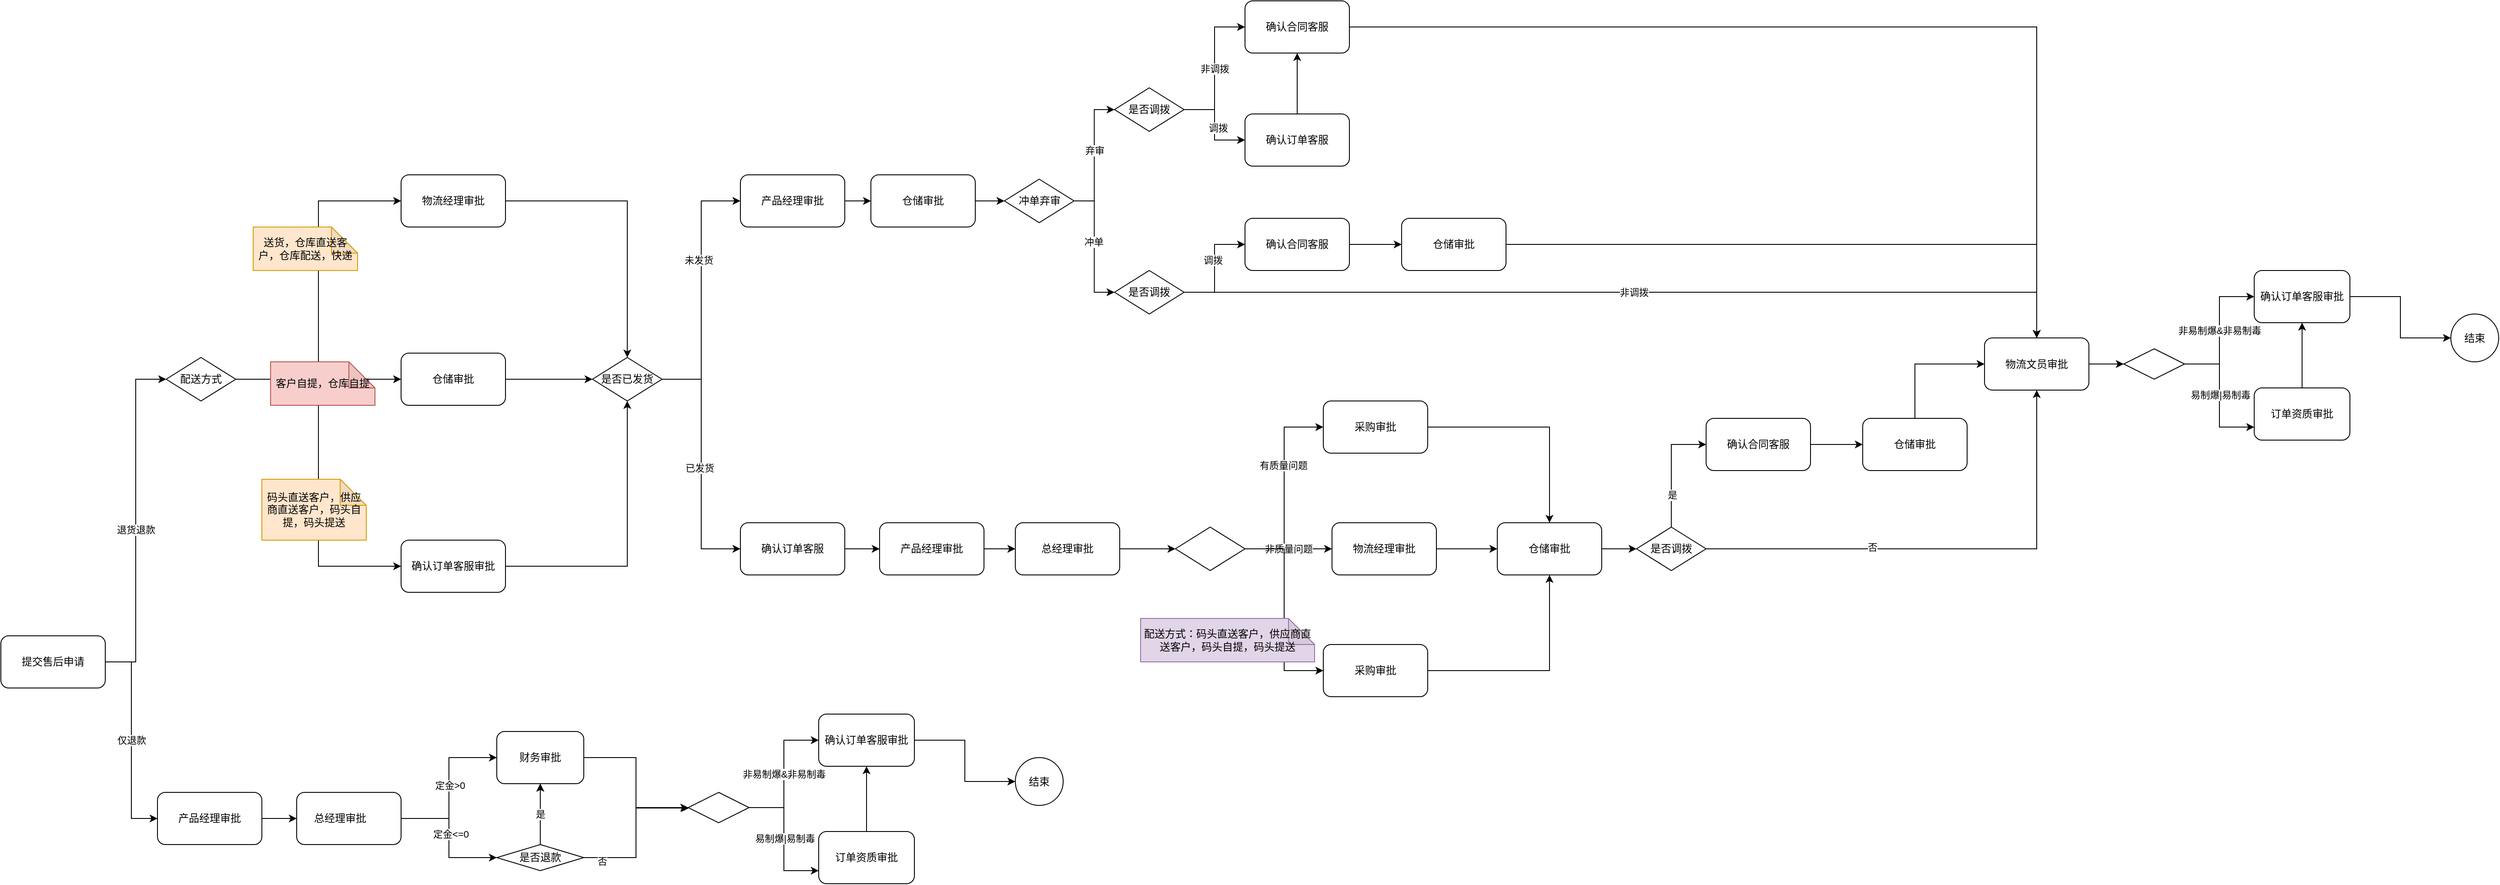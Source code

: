 <mxfile version="24.7.8">
  <diagram name="第 1 页" id="ebsa2EXDCjZcRZb4MNMn">
    <mxGraphModel dx="1434" dy="1933" grid="1" gridSize="10" guides="1" tooltips="1" connect="1" arrows="1" fold="1" page="1" pageScale="1" pageWidth="827" pageHeight="1169" math="0" shadow="0">
      <root>
        <mxCell id="0" />
        <mxCell id="1" parent="0" />
        <mxCell id="9g7Y25iKyqstJvRiSQhe-4" value="仅退款" style="edgeStyle=orthogonalEdgeStyle;rounded=0;orthogonalLoop=1;jettySize=auto;html=1;entryX=0;entryY=0.5;entryDx=0;entryDy=0;" edge="1" parent="1" source="9g7Y25iKyqstJvRiSQhe-1" target="9g7Y25iKyqstJvRiSQhe-2">
          <mxGeometry relative="1" as="geometry" />
        </mxCell>
        <mxCell id="9g7Y25iKyqstJvRiSQhe-31" style="edgeStyle=orthogonalEdgeStyle;rounded=0;orthogonalLoop=1;jettySize=auto;html=1;entryX=0;entryY=0.5;entryDx=0;entryDy=0;" edge="1" parent="1" source="9g7Y25iKyqstJvRiSQhe-1" target="9g7Y25iKyqstJvRiSQhe-30">
          <mxGeometry relative="1" as="geometry" />
        </mxCell>
        <mxCell id="9g7Y25iKyqstJvRiSQhe-32" value="退货退款" style="edgeLabel;html=1;align=center;verticalAlign=middle;resizable=0;points=[];" vertex="1" connectable="0" parent="9g7Y25iKyqstJvRiSQhe-31">
          <mxGeometry x="-0.054" relative="1" as="geometry">
            <mxPoint as="offset" />
          </mxGeometry>
        </mxCell>
        <mxCell id="9g7Y25iKyqstJvRiSQhe-1" value="提交售后申请" style="rounded=1;whiteSpace=wrap;html=1;" vertex="1" parent="1">
          <mxGeometry x="20" y="390" width="120" height="60" as="geometry" />
        </mxCell>
        <mxCell id="9g7Y25iKyqstJvRiSQhe-6" value="" style="edgeStyle=orthogonalEdgeStyle;rounded=0;orthogonalLoop=1;jettySize=auto;html=1;" edge="1" parent="1" source="9g7Y25iKyqstJvRiSQhe-2" target="9g7Y25iKyqstJvRiSQhe-5">
          <mxGeometry relative="1" as="geometry" />
        </mxCell>
        <mxCell id="9g7Y25iKyqstJvRiSQhe-2" value="产品经理审批" style="rounded=1;whiteSpace=wrap;html=1;" vertex="1" parent="1">
          <mxGeometry x="200" y="570" width="120" height="60" as="geometry" />
        </mxCell>
        <mxCell id="9g7Y25iKyqstJvRiSQhe-8" style="edgeStyle=orthogonalEdgeStyle;rounded=0;orthogonalLoop=1;jettySize=auto;html=1;entryX=0;entryY=0.5;entryDx=0;entryDy=0;" edge="1" parent="1" source="9g7Y25iKyqstJvRiSQhe-5" target="9g7Y25iKyqstJvRiSQhe-7">
          <mxGeometry relative="1" as="geometry" />
        </mxCell>
        <mxCell id="9g7Y25iKyqstJvRiSQhe-9" value="定金&amp;gt;0" style="edgeLabel;html=1;align=center;verticalAlign=middle;resizable=0;points=[];" vertex="1" connectable="0" parent="9g7Y25iKyqstJvRiSQhe-8">
          <mxGeometry x="0.033" y="-1" relative="1" as="geometry">
            <mxPoint as="offset" />
          </mxGeometry>
        </mxCell>
        <mxCell id="9g7Y25iKyqstJvRiSQhe-11" style="edgeStyle=orthogonalEdgeStyle;rounded=0;orthogonalLoop=1;jettySize=auto;html=1;entryX=0;entryY=0.5;entryDx=0;entryDy=0;" edge="1" parent="1" source="9g7Y25iKyqstJvRiSQhe-5" target="9g7Y25iKyqstJvRiSQhe-10">
          <mxGeometry relative="1" as="geometry" />
        </mxCell>
        <mxCell id="9g7Y25iKyqstJvRiSQhe-12" value="定金&amp;lt;=0" style="edgeLabel;html=1;align=center;verticalAlign=middle;resizable=0;points=[];" vertex="1" connectable="0" parent="9g7Y25iKyqstJvRiSQhe-11">
          <mxGeometry x="-0.058" y="2" relative="1" as="geometry">
            <mxPoint as="offset" />
          </mxGeometry>
        </mxCell>
        <mxCell id="9g7Y25iKyqstJvRiSQhe-5" value="总经理审批&lt;span style=&quot;white-space: pre;&quot;&gt;&#x9;&lt;/span&gt;" style="rounded=1;whiteSpace=wrap;html=1;" vertex="1" parent="1">
          <mxGeometry x="360" y="570" width="120" height="60" as="geometry" />
        </mxCell>
        <mxCell id="9g7Y25iKyqstJvRiSQhe-18" style="edgeStyle=orthogonalEdgeStyle;rounded=0;orthogonalLoop=1;jettySize=auto;html=1;" edge="1" parent="1" source="9g7Y25iKyqstJvRiSQhe-7" target="9g7Y25iKyqstJvRiSQhe-17">
          <mxGeometry relative="1" as="geometry">
            <Array as="points">
              <mxPoint x="750" y="530" />
              <mxPoint x="750" y="588" />
            </Array>
          </mxGeometry>
        </mxCell>
        <mxCell id="9g7Y25iKyqstJvRiSQhe-7" value="财务审批" style="rounded=1;whiteSpace=wrap;html=1;" vertex="1" parent="1">
          <mxGeometry x="590" y="500" width="100" height="60" as="geometry" />
        </mxCell>
        <mxCell id="9g7Y25iKyqstJvRiSQhe-13" style="edgeStyle=orthogonalEdgeStyle;rounded=0;orthogonalLoop=1;jettySize=auto;html=1;" edge="1" parent="1" source="9g7Y25iKyqstJvRiSQhe-10" target="9g7Y25iKyqstJvRiSQhe-7">
          <mxGeometry relative="1" as="geometry" />
        </mxCell>
        <mxCell id="9g7Y25iKyqstJvRiSQhe-15" value="" style="edgeStyle=orthogonalEdgeStyle;rounded=0;orthogonalLoop=1;jettySize=auto;html=1;" edge="1" parent="1" source="9g7Y25iKyqstJvRiSQhe-10" target="9g7Y25iKyqstJvRiSQhe-7">
          <mxGeometry relative="1" as="geometry" />
        </mxCell>
        <mxCell id="9g7Y25iKyqstJvRiSQhe-16" value="是" style="edgeLabel;html=1;align=center;verticalAlign=middle;resizable=0;points=[];" vertex="1" connectable="0" parent="9g7Y25iKyqstJvRiSQhe-15">
          <mxGeometry relative="1" as="geometry">
            <mxPoint as="offset" />
          </mxGeometry>
        </mxCell>
        <mxCell id="9g7Y25iKyqstJvRiSQhe-19" style="edgeStyle=orthogonalEdgeStyle;rounded=0;orthogonalLoop=1;jettySize=auto;html=1;entryX=0;entryY=0.5;entryDx=0;entryDy=0;" edge="1" parent="1" source="9g7Y25iKyqstJvRiSQhe-10" target="9g7Y25iKyqstJvRiSQhe-17">
          <mxGeometry relative="1" as="geometry" />
        </mxCell>
        <mxCell id="9g7Y25iKyqstJvRiSQhe-20" value="否" style="edgeLabel;html=1;align=center;verticalAlign=middle;resizable=0;points=[];" vertex="1" connectable="0" parent="9g7Y25iKyqstJvRiSQhe-19">
          <mxGeometry x="-0.764" y="-4" relative="1" as="geometry">
            <mxPoint as="offset" />
          </mxGeometry>
        </mxCell>
        <mxCell id="9g7Y25iKyqstJvRiSQhe-10" value="是否退款" style="rhombus;whiteSpace=wrap;html=1;" vertex="1" parent="1">
          <mxGeometry x="590" y="630" width="100" height="30" as="geometry" />
        </mxCell>
        <mxCell id="9g7Y25iKyqstJvRiSQhe-23" style="edgeStyle=orthogonalEdgeStyle;rounded=0;orthogonalLoop=1;jettySize=auto;html=1;entryX=0;entryY=0.5;entryDx=0;entryDy=0;" edge="1" parent="1" source="9g7Y25iKyqstJvRiSQhe-17" target="9g7Y25iKyqstJvRiSQhe-21">
          <mxGeometry relative="1" as="geometry" />
        </mxCell>
        <mxCell id="9g7Y25iKyqstJvRiSQhe-24" value="非易制爆&amp;amp;非易制毒" style="edgeLabel;html=1;align=center;verticalAlign=middle;resizable=0;points=[];" vertex="1" connectable="0" parent="9g7Y25iKyqstJvRiSQhe-23">
          <mxGeometry x="0.014" relative="1" as="geometry">
            <mxPoint y="1" as="offset" />
          </mxGeometry>
        </mxCell>
        <mxCell id="9g7Y25iKyqstJvRiSQhe-25" style="edgeStyle=orthogonalEdgeStyle;rounded=0;orthogonalLoop=1;jettySize=auto;html=1;entryX=0;entryY=0.75;entryDx=0;entryDy=0;" edge="1" parent="1" source="9g7Y25iKyqstJvRiSQhe-17" target="9g7Y25iKyqstJvRiSQhe-22">
          <mxGeometry relative="1" as="geometry" />
        </mxCell>
        <mxCell id="9g7Y25iKyqstJvRiSQhe-26" value="易制爆|易制毒" style="edgeLabel;html=1;align=center;verticalAlign=middle;resizable=0;points=[];" vertex="1" connectable="0" parent="9g7Y25iKyqstJvRiSQhe-25">
          <mxGeometry x="-0.01" y="1" relative="1" as="geometry">
            <mxPoint as="offset" />
          </mxGeometry>
        </mxCell>
        <mxCell id="9g7Y25iKyqstJvRiSQhe-17" value="" style="rhombus;whiteSpace=wrap;html=1;" vertex="1" parent="1">
          <mxGeometry x="810" y="570" width="70" height="35" as="geometry" />
        </mxCell>
        <mxCell id="9g7Y25iKyqstJvRiSQhe-29" value="" style="edgeStyle=orthogonalEdgeStyle;rounded=0;orthogonalLoop=1;jettySize=auto;html=1;" edge="1" parent="1" source="9g7Y25iKyqstJvRiSQhe-21" target="9g7Y25iKyqstJvRiSQhe-28">
          <mxGeometry relative="1" as="geometry" />
        </mxCell>
        <mxCell id="9g7Y25iKyqstJvRiSQhe-21" value="确认订单客服审批" style="rounded=1;whiteSpace=wrap;html=1;" vertex="1" parent="1">
          <mxGeometry x="960" y="480" width="110" height="60" as="geometry" />
        </mxCell>
        <mxCell id="9g7Y25iKyqstJvRiSQhe-27" value="" style="edgeStyle=orthogonalEdgeStyle;rounded=0;orthogonalLoop=1;jettySize=auto;html=1;" edge="1" parent="1" source="9g7Y25iKyqstJvRiSQhe-22" target="9g7Y25iKyqstJvRiSQhe-21">
          <mxGeometry relative="1" as="geometry" />
        </mxCell>
        <mxCell id="9g7Y25iKyqstJvRiSQhe-22" value="订单资质审批" style="rounded=1;whiteSpace=wrap;html=1;" vertex="1" parent="1">
          <mxGeometry x="960" y="615" width="110" height="60" as="geometry" />
        </mxCell>
        <mxCell id="9g7Y25iKyqstJvRiSQhe-28" value="结束" style="ellipse;whiteSpace=wrap;html=1;aspect=fixed;" vertex="1" parent="1">
          <mxGeometry x="1186" y="530" width="55" height="55" as="geometry" />
        </mxCell>
        <mxCell id="9g7Y25iKyqstJvRiSQhe-37" style="edgeStyle=orthogonalEdgeStyle;rounded=0;orthogonalLoop=1;jettySize=auto;html=1;" edge="1" parent="1" source="9g7Y25iKyqstJvRiSQhe-30" target="9g7Y25iKyqstJvRiSQhe-34">
          <mxGeometry relative="1" as="geometry" />
        </mxCell>
        <mxCell id="9g7Y25iKyqstJvRiSQhe-38" style="edgeStyle=orthogonalEdgeStyle;rounded=0;orthogonalLoop=1;jettySize=auto;html=1;entryX=0;entryY=0.5;entryDx=0;entryDy=0;" edge="1" parent="1" source="9g7Y25iKyqstJvRiSQhe-30" target="9g7Y25iKyqstJvRiSQhe-35">
          <mxGeometry relative="1" as="geometry" />
        </mxCell>
        <mxCell id="9g7Y25iKyqstJvRiSQhe-39" style="edgeStyle=orthogonalEdgeStyle;rounded=0;orthogonalLoop=1;jettySize=auto;html=1;entryX=0;entryY=0.5;entryDx=0;entryDy=0;" edge="1" parent="1" source="9g7Y25iKyqstJvRiSQhe-30" target="9g7Y25iKyqstJvRiSQhe-33">
          <mxGeometry relative="1" as="geometry" />
        </mxCell>
        <mxCell id="9g7Y25iKyqstJvRiSQhe-30" value="配送方式" style="rhombus;whiteSpace=wrap;html=1;" vertex="1" parent="1">
          <mxGeometry x="210" y="70" width="80" height="50" as="geometry" />
        </mxCell>
        <mxCell id="9g7Y25iKyqstJvRiSQhe-47" style="edgeStyle=orthogonalEdgeStyle;rounded=0;orthogonalLoop=1;jettySize=auto;html=1;" edge="1" parent="1" source="9g7Y25iKyqstJvRiSQhe-33" target="9g7Y25iKyqstJvRiSQhe-44">
          <mxGeometry relative="1" as="geometry" />
        </mxCell>
        <mxCell id="9g7Y25iKyqstJvRiSQhe-33" value="物流经理审批" style="rounded=1;whiteSpace=wrap;html=1;" vertex="1" parent="1">
          <mxGeometry x="480" y="-140" width="120" height="60" as="geometry" />
        </mxCell>
        <mxCell id="9g7Y25iKyqstJvRiSQhe-45" style="edgeStyle=orthogonalEdgeStyle;rounded=0;orthogonalLoop=1;jettySize=auto;html=1;" edge="1" parent="1" source="9g7Y25iKyqstJvRiSQhe-34" target="9g7Y25iKyqstJvRiSQhe-44">
          <mxGeometry relative="1" as="geometry" />
        </mxCell>
        <mxCell id="9g7Y25iKyqstJvRiSQhe-34" value="仓储审批" style="rounded=1;whiteSpace=wrap;html=1;" vertex="1" parent="1">
          <mxGeometry x="480" y="65" width="120" height="60" as="geometry" />
        </mxCell>
        <mxCell id="9g7Y25iKyqstJvRiSQhe-46" style="edgeStyle=orthogonalEdgeStyle;rounded=0;orthogonalLoop=1;jettySize=auto;html=1;" edge="1" parent="1" source="9g7Y25iKyqstJvRiSQhe-35" target="9g7Y25iKyqstJvRiSQhe-44">
          <mxGeometry relative="1" as="geometry" />
        </mxCell>
        <mxCell id="9g7Y25iKyqstJvRiSQhe-35" value="确认订单客服审批" style="rounded=1;whiteSpace=wrap;html=1;" vertex="1" parent="1">
          <mxGeometry x="480" y="280" width="120" height="60" as="geometry" />
        </mxCell>
        <mxCell id="9g7Y25iKyqstJvRiSQhe-40" value="送货，仓库直送客户，仓库配送，快递" style="shape=note;whiteSpace=wrap;html=1;backgroundOutline=1;darkOpacity=0.05;fillColor=#ffe6cc;strokeColor=#d79b00;" vertex="1" parent="1">
          <mxGeometry x="310" y="-80" width="120" height="50" as="geometry" />
        </mxCell>
        <mxCell id="9g7Y25iKyqstJvRiSQhe-41" value="客户自提，仓库自提" style="shape=note;whiteSpace=wrap;html=1;backgroundOutline=1;darkOpacity=0.05;fillColor=#f8cecc;strokeColor=#b85450;" vertex="1" parent="1">
          <mxGeometry x="330" y="75" width="120" height="50" as="geometry" />
        </mxCell>
        <mxCell id="9g7Y25iKyqstJvRiSQhe-43" value="码头直送客户，供应商直送客户，码头自提，码头提送" style="shape=note;whiteSpace=wrap;html=1;backgroundOutline=1;darkOpacity=0.05;fillColor=#ffe6cc;strokeColor=#d79b00;" vertex="1" parent="1">
          <mxGeometry x="320" y="210" width="120" height="70" as="geometry" />
        </mxCell>
        <mxCell id="9g7Y25iKyqstJvRiSQhe-49" style="edgeStyle=orthogonalEdgeStyle;rounded=0;orthogonalLoop=1;jettySize=auto;html=1;entryX=0;entryY=0.5;entryDx=0;entryDy=0;" edge="1" parent="1" source="9g7Y25iKyqstJvRiSQhe-44" target="9g7Y25iKyqstJvRiSQhe-48">
          <mxGeometry relative="1" as="geometry" />
        </mxCell>
        <mxCell id="9g7Y25iKyqstJvRiSQhe-50" value="未发货" style="edgeLabel;html=1;align=center;verticalAlign=middle;resizable=0;points=[];" vertex="1" connectable="0" parent="9g7Y25iKyqstJvRiSQhe-49">
          <mxGeometry x="0.234" y="3" relative="1" as="geometry">
            <mxPoint as="offset" />
          </mxGeometry>
        </mxCell>
        <mxCell id="9g7Y25iKyqstJvRiSQhe-90" style="edgeStyle=orthogonalEdgeStyle;rounded=0;orthogonalLoop=1;jettySize=auto;html=1;entryX=0;entryY=0.5;entryDx=0;entryDy=0;" edge="1" parent="1" source="9g7Y25iKyqstJvRiSQhe-44" target="9g7Y25iKyqstJvRiSQhe-89">
          <mxGeometry relative="1" as="geometry" />
        </mxCell>
        <mxCell id="9g7Y25iKyqstJvRiSQhe-91" value="已发货" style="edgeLabel;html=1;align=center;verticalAlign=middle;resizable=0;points=[];" vertex="1" connectable="0" parent="9g7Y25iKyqstJvRiSQhe-90">
          <mxGeometry x="0.032" y="-2" relative="1" as="geometry">
            <mxPoint as="offset" />
          </mxGeometry>
        </mxCell>
        <mxCell id="9g7Y25iKyqstJvRiSQhe-44" value="是否已发货" style="rhombus;whiteSpace=wrap;html=1;" vertex="1" parent="1">
          <mxGeometry x="700" y="70" width="80" height="50" as="geometry" />
        </mxCell>
        <mxCell id="9g7Y25iKyqstJvRiSQhe-52" value="" style="edgeStyle=orthogonalEdgeStyle;rounded=0;orthogonalLoop=1;jettySize=auto;html=1;" edge="1" parent="1" source="9g7Y25iKyqstJvRiSQhe-48" target="9g7Y25iKyqstJvRiSQhe-51">
          <mxGeometry relative="1" as="geometry" />
        </mxCell>
        <mxCell id="9g7Y25iKyqstJvRiSQhe-48" value="产品经理审批" style="rounded=1;whiteSpace=wrap;html=1;" vertex="1" parent="1">
          <mxGeometry x="870" y="-140" width="120" height="60" as="geometry" />
        </mxCell>
        <mxCell id="9g7Y25iKyqstJvRiSQhe-54" value="" style="edgeStyle=orthogonalEdgeStyle;rounded=0;orthogonalLoop=1;jettySize=auto;html=1;" edge="1" parent="1" source="9g7Y25iKyqstJvRiSQhe-51" target="9g7Y25iKyqstJvRiSQhe-53">
          <mxGeometry relative="1" as="geometry" />
        </mxCell>
        <mxCell id="9g7Y25iKyqstJvRiSQhe-51" value="仓储审批" style="rounded=1;whiteSpace=wrap;html=1;" vertex="1" parent="1">
          <mxGeometry x="1020" y="-140" width="120" height="60" as="geometry" />
        </mxCell>
        <mxCell id="9g7Y25iKyqstJvRiSQhe-59" style="edgeStyle=orthogonalEdgeStyle;rounded=0;orthogonalLoop=1;jettySize=auto;html=1;entryX=0;entryY=0.5;entryDx=0;entryDy=0;" edge="1" parent="1" source="9g7Y25iKyqstJvRiSQhe-53" target="9g7Y25iKyqstJvRiSQhe-56">
          <mxGeometry relative="1" as="geometry" />
        </mxCell>
        <mxCell id="9g7Y25iKyqstJvRiSQhe-60" value="弃审" style="edgeLabel;html=1;align=center;verticalAlign=middle;resizable=0;points=[];" vertex="1" connectable="0" parent="9g7Y25iKyqstJvRiSQhe-59">
          <mxGeometry x="0.082" relative="1" as="geometry">
            <mxPoint as="offset" />
          </mxGeometry>
        </mxCell>
        <mxCell id="9g7Y25iKyqstJvRiSQhe-61" style="edgeStyle=orthogonalEdgeStyle;rounded=0;orthogonalLoop=1;jettySize=auto;html=1;entryX=0;entryY=0.5;entryDx=0;entryDy=0;" edge="1" parent="1" source="9g7Y25iKyqstJvRiSQhe-53" target="9g7Y25iKyqstJvRiSQhe-57">
          <mxGeometry relative="1" as="geometry" />
        </mxCell>
        <mxCell id="9g7Y25iKyqstJvRiSQhe-62" value="冲单" style="edgeLabel;html=1;align=center;verticalAlign=middle;resizable=0;points=[];" vertex="1" connectable="0" parent="9g7Y25iKyqstJvRiSQhe-61">
          <mxGeometry x="-0.082" y="-1" relative="1" as="geometry">
            <mxPoint as="offset" />
          </mxGeometry>
        </mxCell>
        <mxCell id="9g7Y25iKyqstJvRiSQhe-53" value="冲单弃审" style="rhombus;whiteSpace=wrap;html=1;" vertex="1" parent="1">
          <mxGeometry x="1173.5" y="-135" width="80" height="50" as="geometry" />
        </mxCell>
        <mxCell id="9g7Y25iKyqstJvRiSQhe-64" value="非调拨" style="edgeStyle=orthogonalEdgeStyle;rounded=0;orthogonalLoop=1;jettySize=auto;html=1;entryX=0;entryY=0.5;entryDx=0;entryDy=0;" edge="1" parent="1" source="9g7Y25iKyqstJvRiSQhe-56" target="9g7Y25iKyqstJvRiSQhe-63">
          <mxGeometry relative="1" as="geometry" />
        </mxCell>
        <mxCell id="9g7Y25iKyqstJvRiSQhe-66" style="edgeStyle=orthogonalEdgeStyle;rounded=0;orthogonalLoop=1;jettySize=auto;html=1;entryX=0;entryY=0.5;entryDx=0;entryDy=0;" edge="1" parent="1" source="9g7Y25iKyqstJvRiSQhe-56" target="9g7Y25iKyqstJvRiSQhe-65">
          <mxGeometry relative="1" as="geometry" />
        </mxCell>
        <mxCell id="9g7Y25iKyqstJvRiSQhe-67" value="调拨" style="edgeLabel;html=1;align=center;verticalAlign=middle;resizable=0;points=[];" vertex="1" connectable="0" parent="9g7Y25iKyqstJvRiSQhe-66">
          <mxGeometry x="0.067" y="4" relative="1" as="geometry">
            <mxPoint as="offset" />
          </mxGeometry>
        </mxCell>
        <mxCell id="9g7Y25iKyqstJvRiSQhe-56" value="是否调拨" style="rhombus;whiteSpace=wrap;html=1;" vertex="1" parent="1">
          <mxGeometry x="1300" y="-240" width="80" height="50" as="geometry" />
        </mxCell>
        <mxCell id="9g7Y25iKyqstJvRiSQhe-71" style="edgeStyle=orthogonalEdgeStyle;rounded=0;orthogonalLoop=1;jettySize=auto;html=1;entryX=0;entryY=0.5;entryDx=0;entryDy=0;" edge="1" parent="1" source="9g7Y25iKyqstJvRiSQhe-57" target="9g7Y25iKyqstJvRiSQhe-69">
          <mxGeometry relative="1" as="geometry" />
        </mxCell>
        <mxCell id="9g7Y25iKyqstJvRiSQhe-72" value="调拨" style="edgeLabel;html=1;align=center;verticalAlign=middle;resizable=0;points=[];" vertex="1" connectable="0" parent="9g7Y25iKyqstJvRiSQhe-71">
          <mxGeometry x="0.152" y="2" relative="1" as="geometry">
            <mxPoint as="offset" />
          </mxGeometry>
        </mxCell>
        <mxCell id="9g7Y25iKyqstJvRiSQhe-77" value="非调拨" style="edgeStyle=orthogonalEdgeStyle;rounded=0;orthogonalLoop=1;jettySize=auto;html=1;" edge="1" parent="1" source="9g7Y25iKyqstJvRiSQhe-57" target="9g7Y25iKyqstJvRiSQhe-74">
          <mxGeometry relative="1" as="geometry" />
        </mxCell>
        <mxCell id="9g7Y25iKyqstJvRiSQhe-57" value="是否调拨" style="rhombus;whiteSpace=wrap;html=1;" vertex="1" parent="1">
          <mxGeometry x="1300" y="-30" width="80" height="50" as="geometry" />
        </mxCell>
        <mxCell id="9g7Y25iKyqstJvRiSQhe-75" style="edgeStyle=orthogonalEdgeStyle;rounded=0;orthogonalLoop=1;jettySize=auto;html=1;entryX=0.5;entryY=0;entryDx=0;entryDy=0;" edge="1" parent="1" source="9g7Y25iKyqstJvRiSQhe-63" target="9g7Y25iKyqstJvRiSQhe-74">
          <mxGeometry relative="1" as="geometry" />
        </mxCell>
        <mxCell id="9g7Y25iKyqstJvRiSQhe-63" value="确认合同客服" style="rounded=1;whiteSpace=wrap;html=1;" vertex="1" parent="1">
          <mxGeometry x="1450" y="-340" width="120" height="60" as="geometry" />
        </mxCell>
        <mxCell id="9g7Y25iKyqstJvRiSQhe-68" value="" style="edgeStyle=orthogonalEdgeStyle;rounded=0;orthogonalLoop=1;jettySize=auto;html=1;" edge="1" parent="1" source="9g7Y25iKyqstJvRiSQhe-65" target="9g7Y25iKyqstJvRiSQhe-63">
          <mxGeometry relative="1" as="geometry" />
        </mxCell>
        <mxCell id="9g7Y25iKyqstJvRiSQhe-65" value="确认订单客服" style="rounded=1;whiteSpace=wrap;html=1;" vertex="1" parent="1">
          <mxGeometry x="1450" y="-210" width="120" height="60" as="geometry" />
        </mxCell>
        <mxCell id="9g7Y25iKyqstJvRiSQhe-73" value="" style="edgeStyle=orthogonalEdgeStyle;rounded=0;orthogonalLoop=1;jettySize=auto;html=1;" edge="1" parent="1" source="9g7Y25iKyqstJvRiSQhe-69" target="9g7Y25iKyqstJvRiSQhe-70">
          <mxGeometry relative="1" as="geometry" />
        </mxCell>
        <mxCell id="9g7Y25iKyqstJvRiSQhe-69" value="确认合同客服" style="rounded=1;whiteSpace=wrap;html=1;" vertex="1" parent="1">
          <mxGeometry x="1450" y="-90" width="120" height="60" as="geometry" />
        </mxCell>
        <mxCell id="9g7Y25iKyqstJvRiSQhe-99" style="edgeStyle=orthogonalEdgeStyle;rounded=0;orthogonalLoop=1;jettySize=auto;html=1;entryX=0.5;entryY=0;entryDx=0;entryDy=0;" edge="1" parent="1" source="9g7Y25iKyqstJvRiSQhe-70" target="9g7Y25iKyqstJvRiSQhe-74">
          <mxGeometry relative="1" as="geometry" />
        </mxCell>
        <mxCell id="9g7Y25iKyqstJvRiSQhe-70" value="仓储审批" style="rounded=1;whiteSpace=wrap;html=1;" vertex="1" parent="1">
          <mxGeometry x="1630" y="-90" width="120" height="60" as="geometry" />
        </mxCell>
        <mxCell id="9g7Y25iKyqstJvRiSQhe-88" value="" style="edgeStyle=orthogonalEdgeStyle;rounded=0;orthogonalLoop=1;jettySize=auto;html=1;" edge="1" parent="1" source="9g7Y25iKyqstJvRiSQhe-74" target="9g7Y25iKyqstJvRiSQhe-82">
          <mxGeometry relative="1" as="geometry" />
        </mxCell>
        <mxCell id="9g7Y25iKyqstJvRiSQhe-74" value="物流文员审批" style="rounded=1;whiteSpace=wrap;html=1;" vertex="1" parent="1">
          <mxGeometry x="2300" y="47.5" width="120" height="60" as="geometry" />
        </mxCell>
        <mxCell id="9g7Y25iKyqstJvRiSQhe-78" style="edgeStyle=orthogonalEdgeStyle;rounded=0;orthogonalLoop=1;jettySize=auto;html=1;entryX=0;entryY=0.5;entryDx=0;entryDy=0;" edge="1" parent="1" source="9g7Y25iKyqstJvRiSQhe-82" target="9g7Y25iKyqstJvRiSQhe-84">
          <mxGeometry relative="1" as="geometry" />
        </mxCell>
        <mxCell id="9g7Y25iKyqstJvRiSQhe-79" value="非易制爆&amp;amp;非易制毒" style="edgeLabel;html=1;align=center;verticalAlign=middle;resizable=0;points=[];" vertex="1" connectable="0" parent="9g7Y25iKyqstJvRiSQhe-78">
          <mxGeometry x="0.014" relative="1" as="geometry">
            <mxPoint y="1" as="offset" />
          </mxGeometry>
        </mxCell>
        <mxCell id="9g7Y25iKyqstJvRiSQhe-80" style="edgeStyle=orthogonalEdgeStyle;rounded=0;orthogonalLoop=1;jettySize=auto;html=1;entryX=0;entryY=0.75;entryDx=0;entryDy=0;" edge="1" parent="1" source="9g7Y25iKyqstJvRiSQhe-82" target="9g7Y25iKyqstJvRiSQhe-86">
          <mxGeometry relative="1" as="geometry" />
        </mxCell>
        <mxCell id="9g7Y25iKyqstJvRiSQhe-81" value="易制爆|易制毒" style="edgeLabel;html=1;align=center;verticalAlign=middle;resizable=0;points=[];" vertex="1" connectable="0" parent="9g7Y25iKyqstJvRiSQhe-80">
          <mxGeometry x="-0.01" y="1" relative="1" as="geometry">
            <mxPoint as="offset" />
          </mxGeometry>
        </mxCell>
        <mxCell id="9g7Y25iKyqstJvRiSQhe-82" value="" style="rhombus;whiteSpace=wrap;html=1;" vertex="1" parent="1">
          <mxGeometry x="2460" y="60" width="70" height="35" as="geometry" />
        </mxCell>
        <mxCell id="9g7Y25iKyqstJvRiSQhe-83" value="" style="edgeStyle=orthogonalEdgeStyle;rounded=0;orthogonalLoop=1;jettySize=auto;html=1;" edge="1" parent="1" source="9g7Y25iKyqstJvRiSQhe-84" target="9g7Y25iKyqstJvRiSQhe-87">
          <mxGeometry relative="1" as="geometry" />
        </mxCell>
        <mxCell id="9g7Y25iKyqstJvRiSQhe-84" value="确认订单客服审批" style="rounded=1;whiteSpace=wrap;html=1;" vertex="1" parent="1">
          <mxGeometry x="2610" y="-30" width="110" height="60" as="geometry" />
        </mxCell>
        <mxCell id="9g7Y25iKyqstJvRiSQhe-85" value="" style="edgeStyle=orthogonalEdgeStyle;rounded=0;orthogonalLoop=1;jettySize=auto;html=1;" edge="1" parent="1" source="9g7Y25iKyqstJvRiSQhe-86" target="9g7Y25iKyqstJvRiSQhe-84">
          <mxGeometry relative="1" as="geometry" />
        </mxCell>
        <mxCell id="9g7Y25iKyqstJvRiSQhe-86" value="订单资质审批" style="rounded=1;whiteSpace=wrap;html=1;" vertex="1" parent="1">
          <mxGeometry x="2610" y="105" width="110" height="60" as="geometry" />
        </mxCell>
        <mxCell id="9g7Y25iKyqstJvRiSQhe-87" value="结束" style="ellipse;whiteSpace=wrap;html=1;aspect=fixed;" vertex="1" parent="1">
          <mxGeometry x="2836" y="20" width="55" height="55" as="geometry" />
        </mxCell>
        <mxCell id="9g7Y25iKyqstJvRiSQhe-94" value="" style="edgeStyle=orthogonalEdgeStyle;rounded=0;orthogonalLoop=1;jettySize=auto;html=1;" edge="1" parent="1" source="9g7Y25iKyqstJvRiSQhe-89" target="9g7Y25iKyqstJvRiSQhe-92">
          <mxGeometry relative="1" as="geometry" />
        </mxCell>
        <mxCell id="9g7Y25iKyqstJvRiSQhe-89" value="确认订单客服" style="rounded=1;whiteSpace=wrap;html=1;" vertex="1" parent="1">
          <mxGeometry x="870" y="260" width="120" height="60" as="geometry" />
        </mxCell>
        <mxCell id="9g7Y25iKyqstJvRiSQhe-95" value="" style="edgeStyle=orthogonalEdgeStyle;rounded=0;orthogonalLoop=1;jettySize=auto;html=1;" edge="1" parent="1" source="9g7Y25iKyqstJvRiSQhe-92" target="9g7Y25iKyqstJvRiSQhe-93">
          <mxGeometry relative="1" as="geometry" />
        </mxCell>
        <mxCell id="9g7Y25iKyqstJvRiSQhe-92" value="产品经理审批" style="rounded=1;whiteSpace=wrap;html=1;" vertex="1" parent="1">
          <mxGeometry x="1030" y="260" width="120" height="60" as="geometry" />
        </mxCell>
        <mxCell id="9g7Y25iKyqstJvRiSQhe-100" value="" style="edgeStyle=orthogonalEdgeStyle;rounded=0;orthogonalLoop=1;jettySize=auto;html=1;" edge="1" parent="1" source="9g7Y25iKyqstJvRiSQhe-93" target="9g7Y25iKyqstJvRiSQhe-98">
          <mxGeometry relative="1" as="geometry" />
        </mxCell>
        <mxCell id="9g7Y25iKyqstJvRiSQhe-93" value="总经理审批" style="rounded=1;whiteSpace=wrap;html=1;" vertex="1" parent="1">
          <mxGeometry x="1186" y="260" width="120" height="60" as="geometry" />
        </mxCell>
        <mxCell id="9g7Y25iKyqstJvRiSQhe-112" style="edgeStyle=orthogonalEdgeStyle;rounded=0;orthogonalLoop=1;jettySize=auto;html=1;entryX=0.5;entryY=0;entryDx=0;entryDy=0;" edge="1" parent="1" source="9g7Y25iKyqstJvRiSQhe-96" target="9g7Y25iKyqstJvRiSQhe-111">
          <mxGeometry relative="1" as="geometry" />
        </mxCell>
        <mxCell id="9g7Y25iKyqstJvRiSQhe-96" value="采购审批" style="rounded=1;whiteSpace=wrap;html=1;" vertex="1" parent="1">
          <mxGeometry x="1540" y="120" width="120" height="60" as="geometry" />
        </mxCell>
        <mxCell id="9g7Y25iKyqstJvRiSQhe-101" style="edgeStyle=orthogonalEdgeStyle;rounded=0;orthogonalLoop=1;jettySize=auto;html=1;entryX=0;entryY=0.5;entryDx=0;entryDy=0;" edge="1" parent="1" source="9g7Y25iKyqstJvRiSQhe-98" target="9g7Y25iKyqstJvRiSQhe-96">
          <mxGeometry relative="1" as="geometry" />
        </mxCell>
        <mxCell id="9g7Y25iKyqstJvRiSQhe-104" value="有质量问题" style="edgeLabel;html=1;align=center;verticalAlign=middle;resizable=0;points=[];" vertex="1" connectable="0" parent="9g7Y25iKyqstJvRiSQhe-101">
          <mxGeometry x="0.226" y="1" relative="1" as="geometry">
            <mxPoint as="offset" />
          </mxGeometry>
        </mxCell>
        <mxCell id="9g7Y25iKyqstJvRiSQhe-107" style="edgeStyle=orthogonalEdgeStyle;rounded=0;orthogonalLoop=1;jettySize=auto;html=1;entryX=0;entryY=0.5;entryDx=0;entryDy=0;" edge="1" parent="1" source="9g7Y25iKyqstJvRiSQhe-98" target="9g7Y25iKyqstJvRiSQhe-102">
          <mxGeometry relative="1" as="geometry" />
        </mxCell>
        <mxCell id="9g7Y25iKyqstJvRiSQhe-108" value="非质量问题" style="edgeLabel;html=1;align=center;verticalAlign=middle;resizable=0;points=[];" vertex="1" connectable="0" parent="9g7Y25iKyqstJvRiSQhe-107">
          <mxGeometry x="0.538" y="3" relative="1" as="geometry">
            <mxPoint x="-27" y="3" as="offset" />
          </mxGeometry>
        </mxCell>
        <mxCell id="9g7Y25iKyqstJvRiSQhe-109" style="edgeStyle=orthogonalEdgeStyle;rounded=0;orthogonalLoop=1;jettySize=auto;html=1;entryX=0;entryY=0.5;entryDx=0;entryDy=0;" edge="1" parent="1" source="9g7Y25iKyqstJvRiSQhe-98" target="9g7Y25iKyqstJvRiSQhe-103">
          <mxGeometry relative="1" as="geometry" />
        </mxCell>
        <mxCell id="9g7Y25iKyqstJvRiSQhe-98" value="" style="rhombus;whiteSpace=wrap;html=1;" vertex="1" parent="1">
          <mxGeometry x="1370" y="265" width="80" height="50" as="geometry" />
        </mxCell>
        <mxCell id="9g7Y25iKyqstJvRiSQhe-114" value="" style="edgeStyle=orthogonalEdgeStyle;rounded=0;orthogonalLoop=1;jettySize=auto;html=1;" edge="1" parent="1" source="9g7Y25iKyqstJvRiSQhe-102" target="9g7Y25iKyqstJvRiSQhe-111">
          <mxGeometry relative="1" as="geometry" />
        </mxCell>
        <mxCell id="9g7Y25iKyqstJvRiSQhe-102" value="物流经理审批" style="rounded=1;whiteSpace=wrap;html=1;" vertex="1" parent="1">
          <mxGeometry x="1550" y="260" width="120" height="60" as="geometry" />
        </mxCell>
        <mxCell id="9g7Y25iKyqstJvRiSQhe-115" style="edgeStyle=orthogonalEdgeStyle;rounded=0;orthogonalLoop=1;jettySize=auto;html=1;" edge="1" parent="1" source="9g7Y25iKyqstJvRiSQhe-103" target="9g7Y25iKyqstJvRiSQhe-111">
          <mxGeometry relative="1" as="geometry" />
        </mxCell>
        <mxCell id="9g7Y25iKyqstJvRiSQhe-103" value="采购审批" style="rounded=1;whiteSpace=wrap;html=1;" vertex="1" parent="1">
          <mxGeometry x="1540" y="400" width="120" height="60" as="geometry" />
        </mxCell>
        <mxCell id="9g7Y25iKyqstJvRiSQhe-110" value="配送方式：码头直送客户，供应商直送客户，码头自提，码头提送" style="shape=note;whiteSpace=wrap;html=1;backgroundOutline=1;darkOpacity=0.05;fillColor=#e1d5e7;strokeColor=#9673a6;" vertex="1" parent="1">
          <mxGeometry x="1330" y="370" width="200" height="50" as="geometry" />
        </mxCell>
        <mxCell id="9g7Y25iKyqstJvRiSQhe-117" value="" style="edgeStyle=orthogonalEdgeStyle;rounded=0;orthogonalLoop=1;jettySize=auto;html=1;" edge="1" parent="1" source="9g7Y25iKyqstJvRiSQhe-111" target="9g7Y25iKyqstJvRiSQhe-116">
          <mxGeometry relative="1" as="geometry" />
        </mxCell>
        <mxCell id="9g7Y25iKyqstJvRiSQhe-111" value="仓储审批" style="rounded=1;whiteSpace=wrap;html=1;" vertex="1" parent="1">
          <mxGeometry x="1740" y="260" width="120" height="60" as="geometry" />
        </mxCell>
        <mxCell id="9g7Y25iKyqstJvRiSQhe-121" style="edgeStyle=orthogonalEdgeStyle;rounded=0;orthogonalLoop=1;jettySize=auto;html=1;entryX=0;entryY=0.5;entryDx=0;entryDy=0;" edge="1" parent="1" source="9g7Y25iKyqstJvRiSQhe-116" target="9g7Y25iKyqstJvRiSQhe-119">
          <mxGeometry relative="1" as="geometry">
            <Array as="points">
              <mxPoint x="1940" y="170" />
            </Array>
          </mxGeometry>
        </mxCell>
        <mxCell id="9g7Y25iKyqstJvRiSQhe-122" value="是" style="edgeLabel;html=1;align=center;verticalAlign=middle;resizable=0;points=[];" vertex="1" connectable="0" parent="9g7Y25iKyqstJvRiSQhe-121">
          <mxGeometry x="-0.448" y="-1" relative="1" as="geometry">
            <mxPoint as="offset" />
          </mxGeometry>
        </mxCell>
        <mxCell id="9g7Y25iKyqstJvRiSQhe-123" style="edgeStyle=orthogonalEdgeStyle;rounded=0;orthogonalLoop=1;jettySize=auto;html=1;entryX=0.5;entryY=1;entryDx=0;entryDy=0;" edge="1" parent="1" source="9g7Y25iKyqstJvRiSQhe-116" target="9g7Y25iKyqstJvRiSQhe-74">
          <mxGeometry relative="1" as="geometry" />
        </mxCell>
        <mxCell id="9g7Y25iKyqstJvRiSQhe-124" value="否" style="edgeLabel;html=1;align=center;verticalAlign=middle;resizable=0;points=[];" vertex="1" connectable="0" parent="9g7Y25iKyqstJvRiSQhe-123">
          <mxGeometry x="-0.32" y="2" relative="1" as="geometry">
            <mxPoint as="offset" />
          </mxGeometry>
        </mxCell>
        <mxCell id="9g7Y25iKyqstJvRiSQhe-116" value="是否调拨" style="rhombus;whiteSpace=wrap;html=1;" vertex="1" parent="1">
          <mxGeometry x="1900" y="265" width="80" height="50" as="geometry" />
        </mxCell>
        <mxCell id="9g7Y25iKyqstJvRiSQhe-118" value="" style="edgeStyle=orthogonalEdgeStyle;rounded=0;orthogonalLoop=1;jettySize=auto;html=1;" edge="1" parent="1" source="9g7Y25iKyqstJvRiSQhe-119" target="9g7Y25iKyqstJvRiSQhe-120">
          <mxGeometry relative="1" as="geometry" />
        </mxCell>
        <mxCell id="9g7Y25iKyqstJvRiSQhe-119" value="确认合同客服" style="rounded=1;whiteSpace=wrap;html=1;" vertex="1" parent="1">
          <mxGeometry x="1980" y="140" width="120" height="60" as="geometry" />
        </mxCell>
        <mxCell id="9g7Y25iKyqstJvRiSQhe-125" style="edgeStyle=orthogonalEdgeStyle;rounded=0;orthogonalLoop=1;jettySize=auto;html=1;entryX=0;entryY=0.5;entryDx=0;entryDy=0;" edge="1" parent="1" source="9g7Y25iKyqstJvRiSQhe-120" target="9g7Y25iKyqstJvRiSQhe-74">
          <mxGeometry relative="1" as="geometry">
            <Array as="points">
              <mxPoint x="2220" y="78" />
            </Array>
          </mxGeometry>
        </mxCell>
        <mxCell id="9g7Y25iKyqstJvRiSQhe-120" value="仓储审批" style="rounded=1;whiteSpace=wrap;html=1;" vertex="1" parent="1">
          <mxGeometry x="2160" y="140" width="120" height="60" as="geometry" />
        </mxCell>
      </root>
    </mxGraphModel>
  </diagram>
</mxfile>
